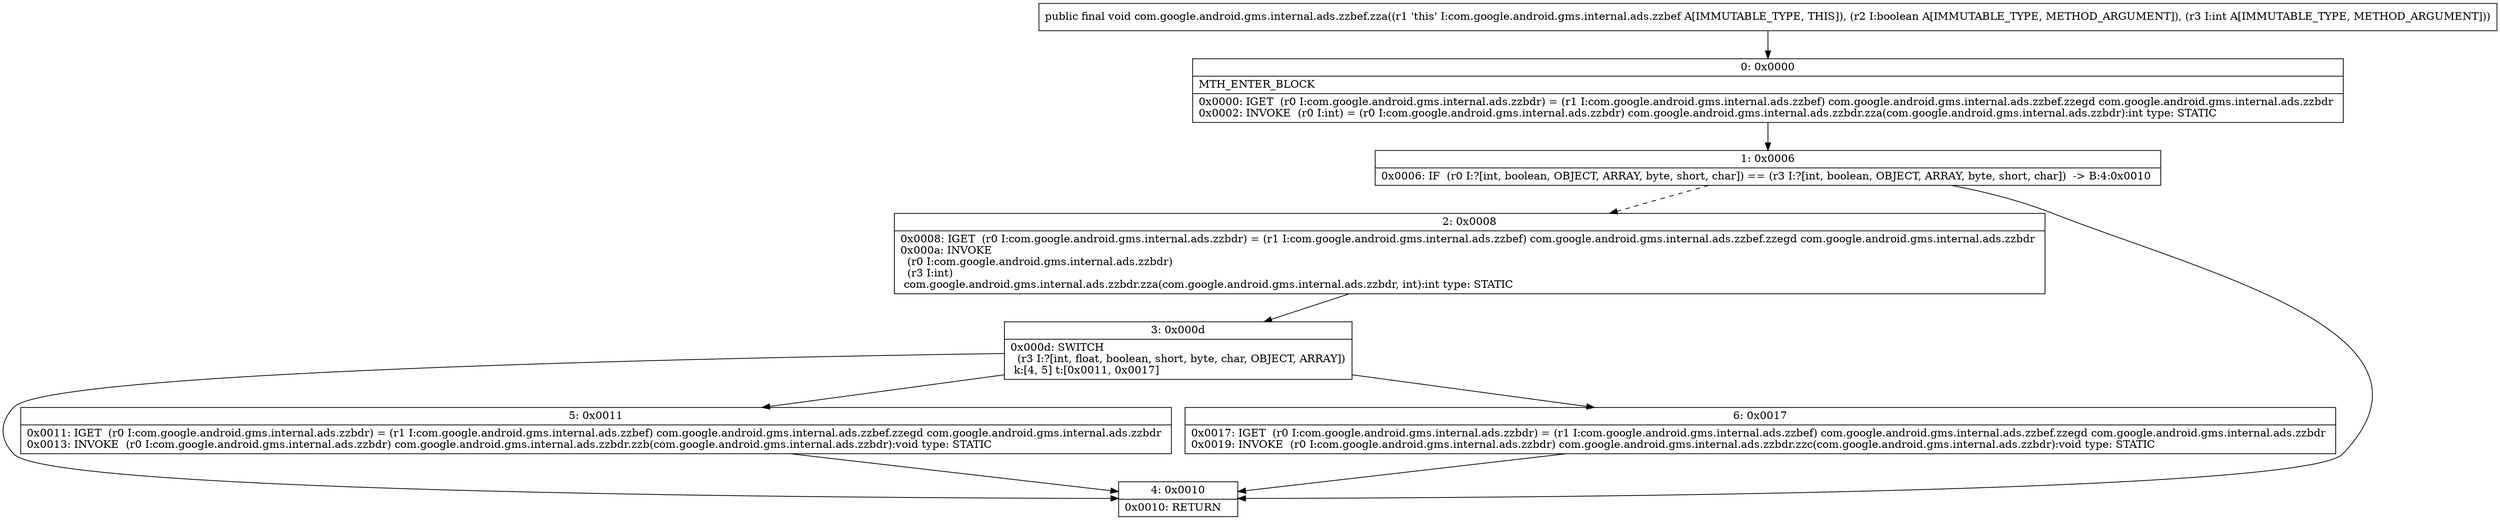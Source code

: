 digraph "CFG forcom.google.android.gms.internal.ads.zzbef.zza(ZI)V" {
Node_0 [shape=record,label="{0\:\ 0x0000|MTH_ENTER_BLOCK\l|0x0000: IGET  (r0 I:com.google.android.gms.internal.ads.zzbdr) = (r1 I:com.google.android.gms.internal.ads.zzbef) com.google.android.gms.internal.ads.zzbef.zzegd com.google.android.gms.internal.ads.zzbdr \l0x0002: INVOKE  (r0 I:int) = (r0 I:com.google.android.gms.internal.ads.zzbdr) com.google.android.gms.internal.ads.zzbdr.zza(com.google.android.gms.internal.ads.zzbdr):int type: STATIC \l}"];
Node_1 [shape=record,label="{1\:\ 0x0006|0x0006: IF  (r0 I:?[int, boolean, OBJECT, ARRAY, byte, short, char]) == (r3 I:?[int, boolean, OBJECT, ARRAY, byte, short, char])  \-\> B:4:0x0010 \l}"];
Node_2 [shape=record,label="{2\:\ 0x0008|0x0008: IGET  (r0 I:com.google.android.gms.internal.ads.zzbdr) = (r1 I:com.google.android.gms.internal.ads.zzbef) com.google.android.gms.internal.ads.zzbef.zzegd com.google.android.gms.internal.ads.zzbdr \l0x000a: INVOKE  \l  (r0 I:com.google.android.gms.internal.ads.zzbdr)\l  (r3 I:int)\l com.google.android.gms.internal.ads.zzbdr.zza(com.google.android.gms.internal.ads.zzbdr, int):int type: STATIC \l}"];
Node_3 [shape=record,label="{3\:\ 0x000d|0x000d: SWITCH  \l  (r3 I:?[int, float, boolean, short, byte, char, OBJECT, ARRAY])\l k:[4, 5] t:[0x0011, 0x0017] \l}"];
Node_4 [shape=record,label="{4\:\ 0x0010|0x0010: RETURN   \l}"];
Node_5 [shape=record,label="{5\:\ 0x0011|0x0011: IGET  (r0 I:com.google.android.gms.internal.ads.zzbdr) = (r1 I:com.google.android.gms.internal.ads.zzbef) com.google.android.gms.internal.ads.zzbef.zzegd com.google.android.gms.internal.ads.zzbdr \l0x0013: INVOKE  (r0 I:com.google.android.gms.internal.ads.zzbdr) com.google.android.gms.internal.ads.zzbdr.zzb(com.google.android.gms.internal.ads.zzbdr):void type: STATIC \l}"];
Node_6 [shape=record,label="{6\:\ 0x0017|0x0017: IGET  (r0 I:com.google.android.gms.internal.ads.zzbdr) = (r1 I:com.google.android.gms.internal.ads.zzbef) com.google.android.gms.internal.ads.zzbef.zzegd com.google.android.gms.internal.ads.zzbdr \l0x0019: INVOKE  (r0 I:com.google.android.gms.internal.ads.zzbdr) com.google.android.gms.internal.ads.zzbdr.zzc(com.google.android.gms.internal.ads.zzbdr):void type: STATIC \l}"];
MethodNode[shape=record,label="{public final void com.google.android.gms.internal.ads.zzbef.zza((r1 'this' I:com.google.android.gms.internal.ads.zzbef A[IMMUTABLE_TYPE, THIS]), (r2 I:boolean A[IMMUTABLE_TYPE, METHOD_ARGUMENT]), (r3 I:int A[IMMUTABLE_TYPE, METHOD_ARGUMENT])) }"];
MethodNode -> Node_0;
Node_0 -> Node_1;
Node_1 -> Node_2[style=dashed];
Node_1 -> Node_4;
Node_2 -> Node_3;
Node_3 -> Node_4;
Node_3 -> Node_5;
Node_3 -> Node_6;
Node_5 -> Node_4;
Node_6 -> Node_4;
}


